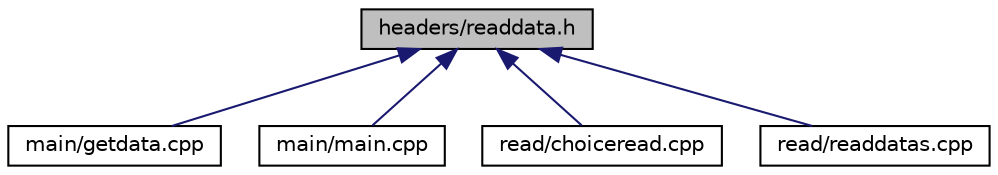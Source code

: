digraph "headers/readdata.h"
{
  edge [fontname="Helvetica",fontsize="10",labelfontname="Helvetica",labelfontsize="10"];
  node [fontname="Helvetica",fontsize="10",shape=record];
  Node1 [label="headers/readdata.h",height=0.2,width=0.4,color="black", fillcolor="grey75", style="filled", fontcolor="black"];
  Node1 -> Node2 [dir="back",color="midnightblue",fontsize="10",style="solid",fontname="Helvetica"];
  Node2 [label="main/getdata.cpp",height=0.2,width=0.4,color="black", fillcolor="white", style="filled",URL="$getdata_8cpp.html",tooltip="gets data about countries from the excel (.xlsx) file and attributes the values to type country varia..."];
  Node1 -> Node3 [dir="back",color="midnightblue",fontsize="10",style="solid",fontname="Helvetica"];
  Node3 [label="main/main.cpp",height=0.2,width=0.4,color="black", fillcolor="white", style="filled",URL="$main_8cpp.html",tooltip="Choices: 1.Read 2.Update 3.Simulate 4.Exit. "];
  Node1 -> Node4 [dir="back",color="midnightblue",fontsize="10",style="solid",fontname="Helvetica"];
  Node4 [label="read/choiceread.cpp",height=0.2,width=0.4,color="black", fillcolor="white", style="filled",URL="$choiceread_8cpp.html",tooltip="lets the user choose what type of data he wants to read "];
  Node1 -> Node5 [dir="back",color="midnightblue",fontsize="10",style="solid",fontname="Helvetica"];
  Node5 [label="read/readdatas.cpp",height=0.2,width=0.4,color="black", fillcolor="white", style="filled",URL="$readdatas_8cpp.html",tooltip="contains all functions that read data from excel file "];
}
